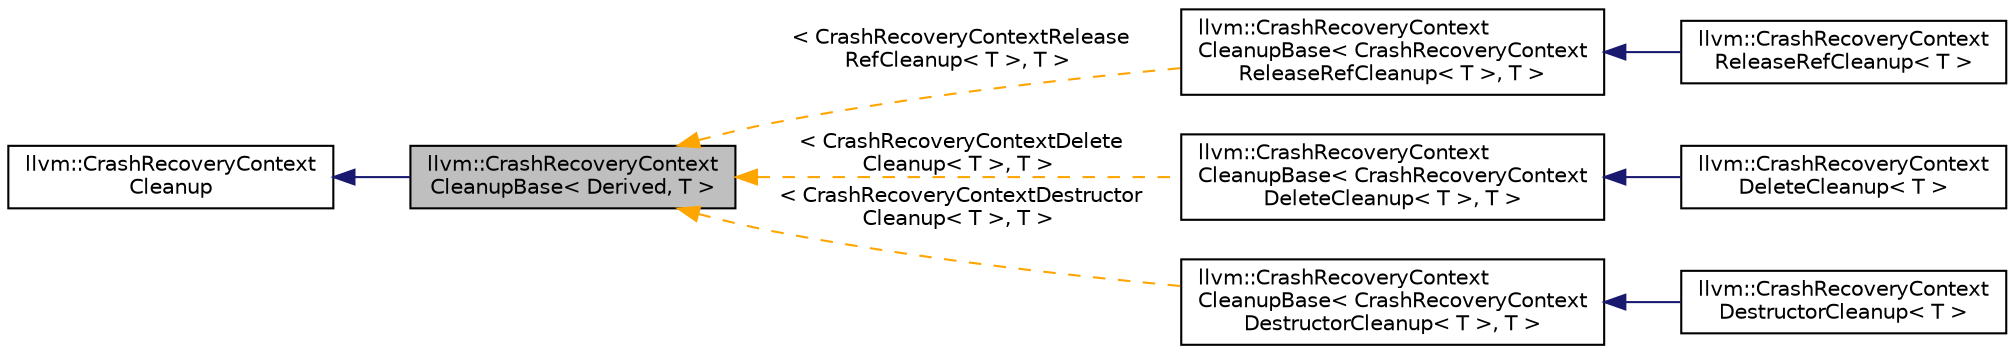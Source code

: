 digraph "llvm::CrashRecoveryContextCleanupBase&lt; Derived, T &gt;"
{
 // LATEX_PDF_SIZE
  bgcolor="transparent";
  edge [fontname="Helvetica",fontsize="10",labelfontname="Helvetica",labelfontsize="10"];
  node [fontname="Helvetica",fontsize="10",shape=record];
  rankdir="LR";
  Node1 [label="llvm::CrashRecoveryContext\lCleanupBase\< Derived, T \>",height=0.2,width=0.4,color="black", fillcolor="grey75", style="filled", fontcolor="black",tooltip="Base class of cleanup handler that controls recovery of resources of the given type."];
  Node2 -> Node1 [dir="back",color="midnightblue",fontsize="10",style="solid",fontname="Helvetica"];
  Node2 [label="llvm::CrashRecoveryContext\lCleanup",height=0.2,width=0.4,color="black",URL="$classllvm_1_1CrashRecoveryContextCleanup.html",tooltip="Abstract base class of cleanup handlers."];
  Node1 -> Node3 [dir="back",color="orange",fontsize="10",style="dashed",label=" \< CrashRecoveryContextRelease\lRefCleanup\< T \>, T \>" ,fontname="Helvetica"];
  Node3 [label="llvm::CrashRecoveryContext\lCleanupBase\< CrashRecoveryContext\lReleaseRefCleanup\< T \>, T \>",height=0.2,width=0.4,color="black",URL="$classllvm_1_1CrashRecoveryContextCleanupBase.html",tooltip=" "];
  Node3 -> Node4 [dir="back",color="midnightblue",fontsize="10",style="solid",fontname="Helvetica"];
  Node4 [label="llvm::CrashRecoveryContext\lReleaseRefCleanup\< T \>",height=0.2,width=0.4,color="black",URL="$classllvm_1_1CrashRecoveryContextReleaseRefCleanup.html",tooltip="Cleanup handler that reclaims resource by calling its method 'Release'."];
  Node1 -> Node5 [dir="back",color="orange",fontsize="10",style="dashed",label=" \< CrashRecoveryContextDelete\lCleanup\< T \>, T \>" ,fontname="Helvetica"];
  Node5 [label="llvm::CrashRecoveryContext\lCleanupBase\< CrashRecoveryContext\lDeleteCleanup\< T \>, T \>",height=0.2,width=0.4,color="black",URL="$classllvm_1_1CrashRecoveryContextCleanupBase.html",tooltip=" "];
  Node5 -> Node6 [dir="back",color="midnightblue",fontsize="10",style="solid",fontname="Helvetica"];
  Node6 [label="llvm::CrashRecoveryContext\lDeleteCleanup\< T \>",height=0.2,width=0.4,color="black",URL="$classllvm_1_1CrashRecoveryContextDeleteCleanup.html",tooltip="Cleanup handler that reclaims resource by calling 'delete' on it."];
  Node1 -> Node7 [dir="back",color="orange",fontsize="10",style="dashed",label=" \< CrashRecoveryContextDestructor\lCleanup\< T \>, T \>" ,fontname="Helvetica"];
  Node7 [label="llvm::CrashRecoveryContext\lCleanupBase\< CrashRecoveryContext\lDestructorCleanup\< T \>, T \>",height=0.2,width=0.4,color="black",URL="$classllvm_1_1CrashRecoveryContextCleanupBase.html",tooltip=" "];
  Node7 -> Node8 [dir="back",color="midnightblue",fontsize="10",style="solid",fontname="Helvetica"];
  Node8 [label="llvm::CrashRecoveryContext\lDestructorCleanup\< T \>",height=0.2,width=0.4,color="black",URL="$classllvm_1_1CrashRecoveryContextDestructorCleanup.html",tooltip="Cleanup handler that reclaims resource by calling destructor on it."];
}
